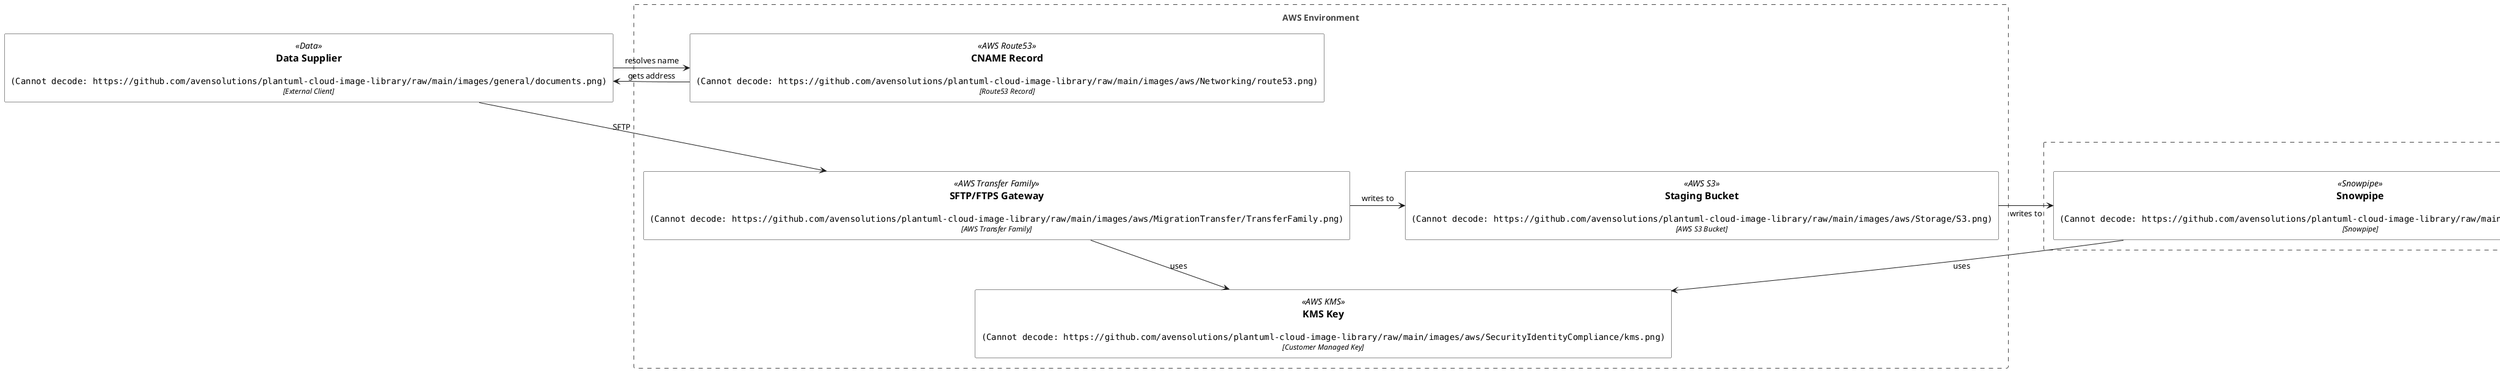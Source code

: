 @startuml

skinparam rectangle<<boundary>> {
    Shadowing false
    StereotypeFontSize 0
    FontColor #444444
    BorderColor #444444
    BorderStyle dashed
}

skinparam defaultTextAlignment center

!$imgroot = "https://github.com/avensolutions/plantuml-cloud-image-library/raw/main/images"

!unquoted procedure $AwsS3($alias, $label, $techn, $descr="", $stereo="AWS S3")
    rectangle "==$label\n\n<img:$imgroot/aws/Storage/S3.png>\n//<size:12>[$techn]</size>//" <<$stereo>> as $alias #white
!endprocedure

!unquoted procedure $Kms($alias, $label, $techn, $descr="", $stereo="AWS KMS")
    rectangle "==$label\n\n<img:$imgroot/aws/SecurityIdentityCompliance/kms.png{scale=0.80}>\n//<size:12>[$techn]</size>//" <<$stereo>> as $alias #white
!endprocedure

!unquoted procedure $Route53($alias, $label, $techn, $descr="", $stereo="AWS Route53")
    rectangle "==$label\n\n<img:$imgroot/aws/Networking/route53.png{scale=0.80}>\n//<size:12>[$techn]</size>//" <<$stereo>> as $alias #white
!endprocedure

!unquoted procedure $AwsTransferFamily($alias, $label, $techn, $descr="", $stereo="AWS Transfer Family")
    rectangle "==$label\n\n<img:$imgroot/aws/MigrationTransfer/TransferFamily.png>\n//<size:12>[$techn]</size>//" <<$stereo>> as $alias #white
!endprocedure

!unquoted procedure $Data($alias, $label, $techn, $descr="", $stereo="Data")
    rectangle "==$label\n\n<img:$imgroot/general/documents.png>\n//<size:12>[$techn]</size>//" <<$stereo>> as $alias #white
!endprocedure

!unquoted procedure $Snowpipe($alias, $label, $techn, $descr="", $stereo="Snowpipe")
    rectangle "==$label\n\n<img:$imgroot/snowflake/snowpipe.png{scale=0.60}>\n//<size:12>[$techn]</size>//" <<$stereo>> as $alias #white
!endprocedure

!unquoted procedure $SnowflakeDb($alias, $label, $techn, $descr="", $stereo="Snowflake DB")
    rectangle "==$label\n\n<img:$imgroot/snowflake/snowflakeDB.png{scale=0.70}>\n//<size:12>[$techn]</size>//" <<$stereo>> as $alias #white
!endprocedure

$Data(supplier, Data Supplier, External Client)

rectangle "AWS Environment" <<boundary>> {
    $AwsTransferFamily(sftpgw, SFTP/FTPS Gateway, AWS Transfer Family)
    $AwsS3(s3staging, Staging Bucket, AWS S3 Bucket)
    $Kms(kms, KMS Key, Customer Managed Key)
    $Route53(r53, CNAME Record, Route53 Record)
}

rectangle "Snowflake Environment" <<boundary>> {
    $Snowpipe(snowpipe, Snowpipe, Snowpipe)
    $SnowflakeDb(db, Snowflake DB, Snowflake DB)
}

r53 -[hidden]D- sftpgw
supplier -> r53 : resolves name
r53 -> supplier : gets address
supplier -RIGHT-> sftpgw : SFTP
sftpgw -DOWN-> kms : uses
sftpgw -RIGHT-> s3staging: writes to
s3staging -RIGHT-> snowpipe: writes to
snowpipe -DOWN-> kms: uses
snowpipe -RIGHT-> db: writes to

@enduml